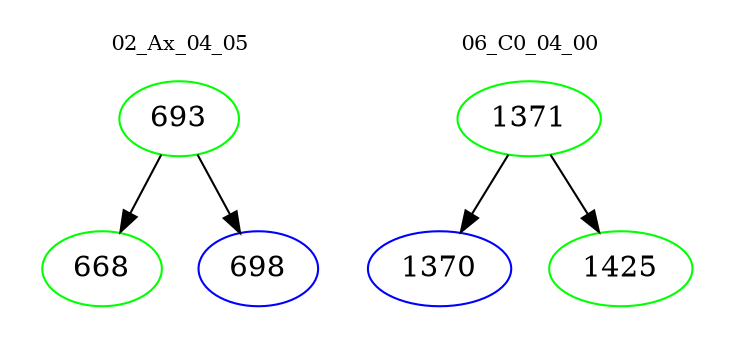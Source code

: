 digraph{
subgraph cluster_0 {
color = white
label = "02_Ax_04_05";
fontsize=10;
T0_693 [label="693", color="green"]
T0_693 -> T0_668 [color="black"]
T0_668 [label="668", color="green"]
T0_693 -> T0_698 [color="black"]
T0_698 [label="698", color="blue"]
}
subgraph cluster_1 {
color = white
label = "06_C0_04_00";
fontsize=10;
T1_1371 [label="1371", color="green"]
T1_1371 -> T1_1370 [color="black"]
T1_1370 [label="1370", color="blue"]
T1_1371 -> T1_1425 [color="black"]
T1_1425 [label="1425", color="green"]
}
}
